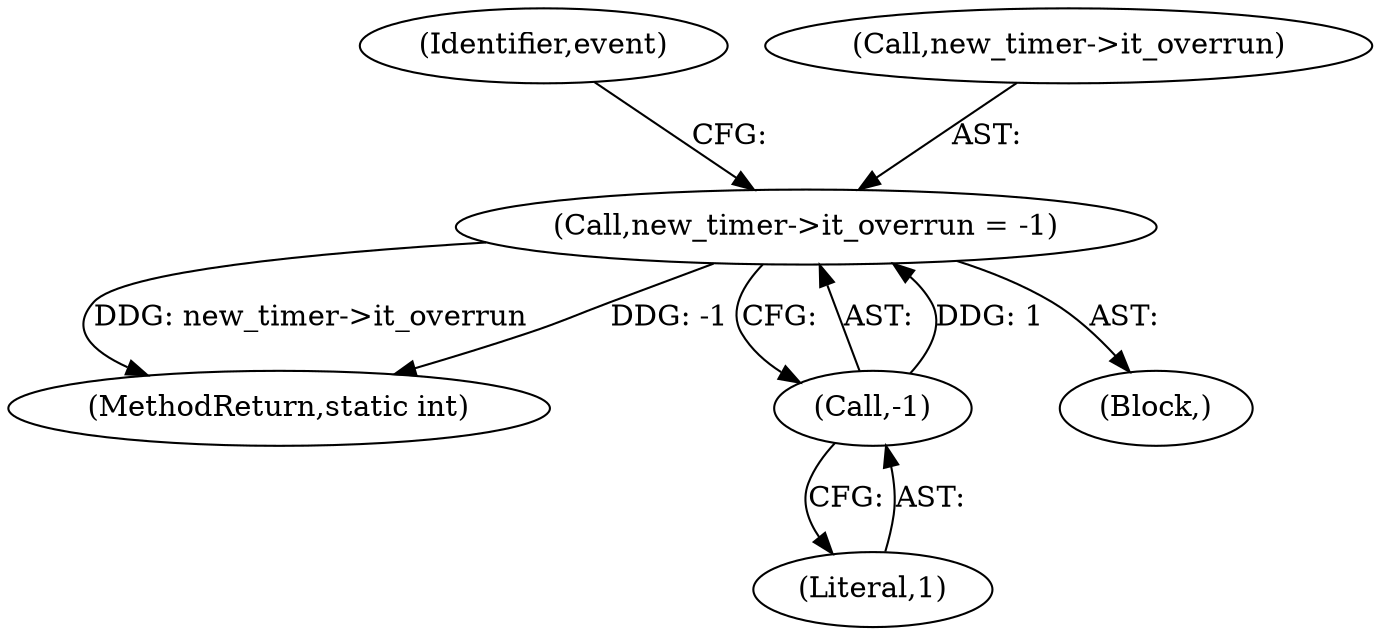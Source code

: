 digraph "1_linux_78c9c4dfbf8c04883941445a195276bb4bb92c76_3@del" {
"1000180" [label="(Call,new_timer->it_overrun = -1)"];
"1000184" [label="(Call,-1)"];
"1000184" [label="(Call,-1)"];
"1000187" [label="(Identifier,event)"];
"1000366" [label="(MethodReturn,static int)"];
"1000180" [label="(Call,new_timer->it_overrun = -1)"];
"1000181" [label="(Call,new_timer->it_overrun)"];
"1000185" [label="(Literal,1)"];
"1000105" [label="(Block,)"];
"1000180" -> "1000105"  [label="AST: "];
"1000180" -> "1000184"  [label="CFG: "];
"1000181" -> "1000180"  [label="AST: "];
"1000184" -> "1000180"  [label="AST: "];
"1000187" -> "1000180"  [label="CFG: "];
"1000180" -> "1000366"  [label="DDG: new_timer->it_overrun"];
"1000180" -> "1000366"  [label="DDG: -1"];
"1000184" -> "1000180"  [label="DDG: 1"];
"1000184" -> "1000185"  [label="CFG: "];
"1000185" -> "1000184"  [label="AST: "];
}
